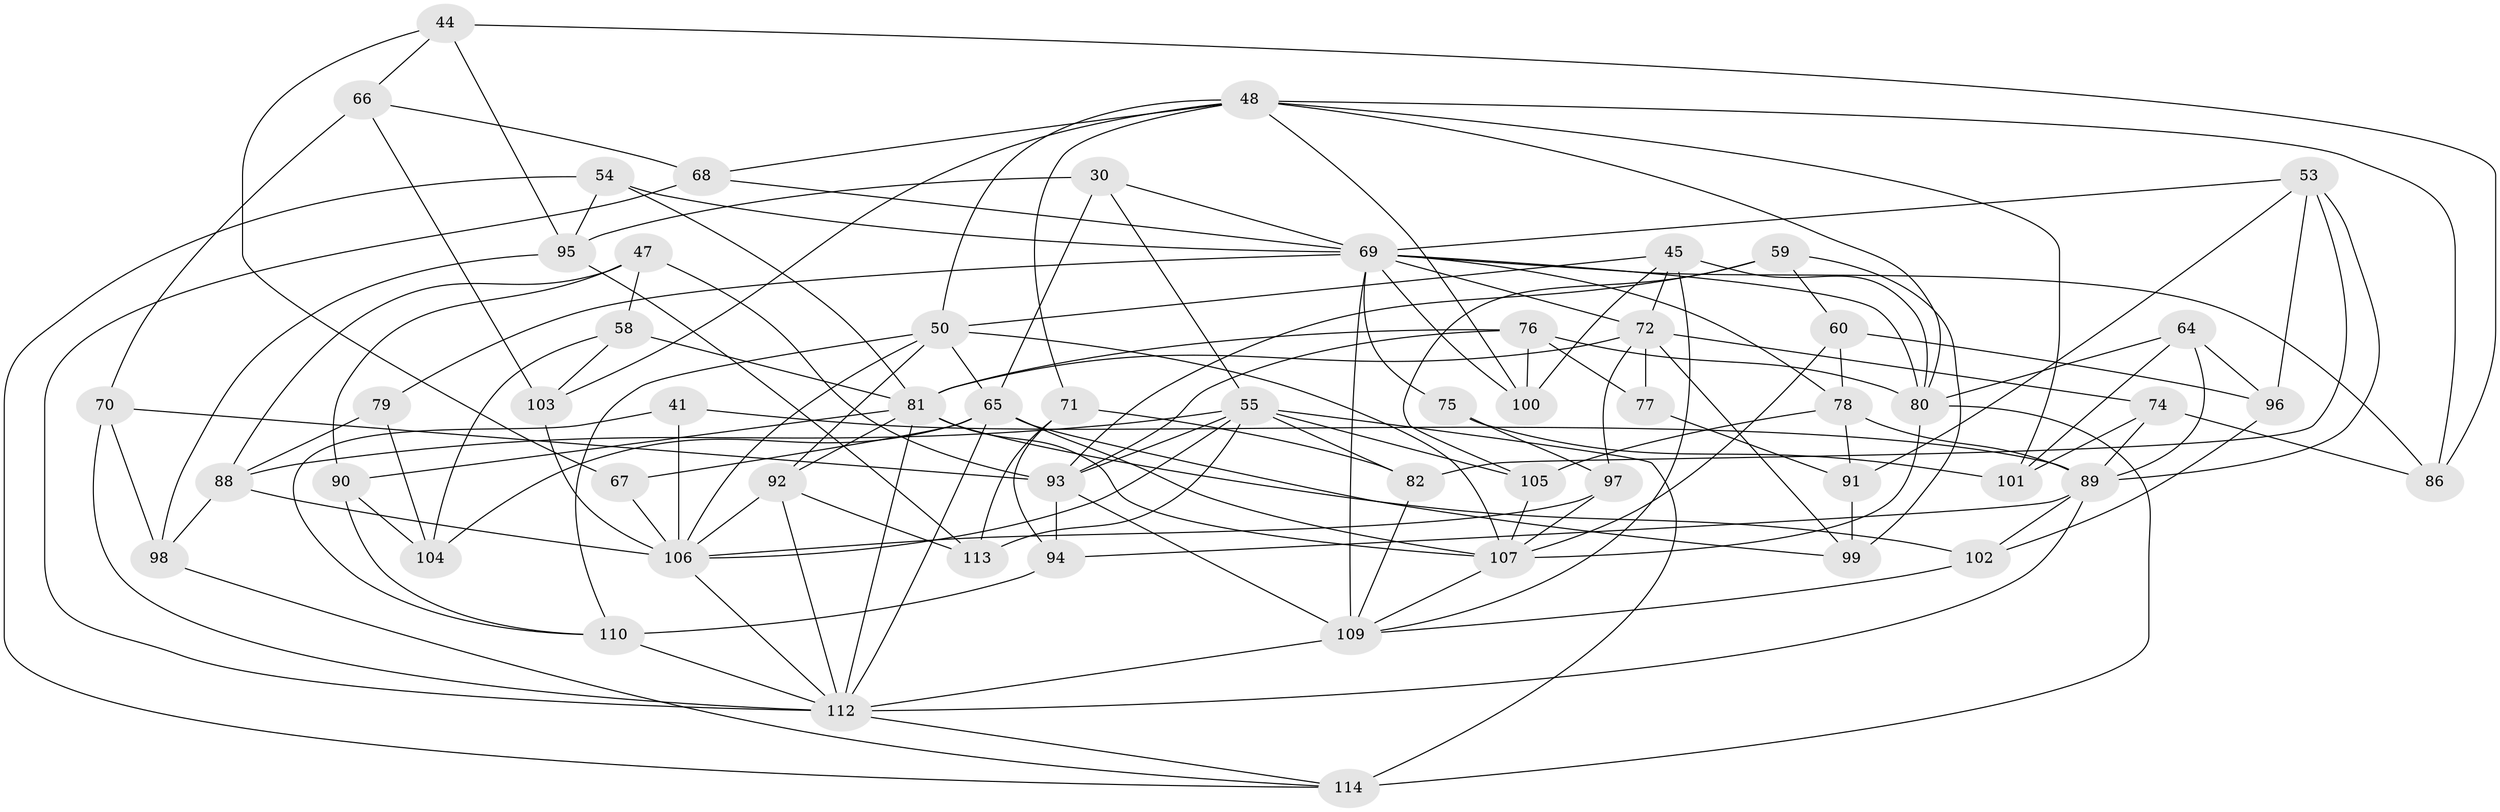 // original degree distribution, {4: 1.0}
// Generated by graph-tools (version 1.1) at 2025/59/03/09/25 04:59:03]
// undirected, 57 vertices, 145 edges
graph export_dot {
graph [start="1"]
  node [color=gray90,style=filled];
  30;
  41;
  44;
  45 [super="+38"];
  47;
  48 [super="+7+17"];
  50 [super="+2+13"];
  53 [super="+51"];
  54;
  55 [super="+40"];
  58;
  59;
  60;
  64;
  65 [super="+10+14"];
  66;
  67 [super="+35"];
  68;
  69 [super="+63"];
  70;
  71;
  72 [super="+57"];
  74;
  75;
  76 [super="+28+25"];
  77;
  78 [super="+32"];
  79;
  80 [super="+3+29"];
  81 [super="+11+15+18+26"];
  82 [super="+16"];
  86;
  88 [super="+22"];
  89 [super="+36+46"];
  90;
  91;
  92 [super="+61"];
  93 [super="+43"];
  94;
  95 [super="+84"];
  96;
  97 [super="+31"];
  98;
  99;
  100;
  101;
  102;
  103;
  104;
  105;
  106 [super="+83+42"];
  107 [super="+39+73"];
  109 [super="+108+87"];
  110 [super="+85"];
  112 [super="+19+56+34+111"];
  113 [super="+27"];
  114 [super="+52"];
  30 -- 69;
  30 -- 95;
  30 -- 65;
  30 -- 55;
  41 -- 110;
  41 -- 106 [weight=2];
  41 -- 89;
  44 -- 66;
  44 -- 67;
  44 -- 86;
  44 -- 95;
  45 -- 100;
  45 -- 80;
  45 -- 109 [weight=2];
  45 -- 72;
  45 -- 50;
  47 -- 58;
  47 -- 88;
  47 -- 90;
  47 -- 93;
  48 -- 68;
  48 -- 80;
  48 -- 101;
  48 -- 50;
  48 -- 71;
  48 -- 100;
  48 -- 86;
  48 -- 103;
  50 -- 92 [weight=2];
  50 -- 65;
  50 -- 106;
  50 -- 110;
  50 -- 107;
  53 -- 82 [weight=2];
  53 -- 96;
  53 -- 91;
  53 -- 69;
  53 -- 89;
  54 -- 95;
  54 -- 114;
  54 -- 81;
  54 -- 69;
  55 -- 93;
  55 -- 82 [weight=2];
  55 -- 105;
  55 -- 113 [weight=2];
  55 -- 114;
  55 -- 88;
  55 -- 106;
  58 -- 104;
  58 -- 103;
  58 -- 81;
  59 -- 99;
  59 -- 105;
  59 -- 60;
  59 -- 93;
  60 -- 96;
  60 -- 78;
  60 -- 107;
  64 -- 96;
  64 -- 101;
  64 -- 80;
  64 -- 89;
  65 -- 99;
  65 -- 104;
  65 -- 67 [weight=2];
  65 -- 112;
  65 -- 107;
  66 -- 103;
  66 -- 68;
  66 -- 70;
  67 -- 106 [weight=3];
  68 -- 112;
  68 -- 69;
  69 -- 75;
  69 -- 100;
  69 -- 72;
  69 -- 78 [weight=2];
  69 -- 79;
  69 -- 80;
  69 -- 86;
  69 -- 109 [weight=2];
  70 -- 98;
  70 -- 93;
  70 -- 112;
  71 -- 94;
  71 -- 82;
  71 -- 113;
  72 -- 74;
  72 -- 97 [weight=2];
  72 -- 81;
  72 -- 99;
  72 -- 77;
  74 -- 101;
  74 -- 89;
  74 -- 86;
  75 -- 97 [weight=2];
  75 -- 101;
  76 -- 80;
  76 -- 81 [weight=3];
  76 -- 100;
  76 -- 93 [weight=3];
  76 -- 77 [weight=2];
  77 -- 91;
  78 -- 105;
  78 -- 91;
  78 -- 89;
  79 -- 88 [weight=2];
  79 -- 104;
  80 -- 107;
  80 -- 114 [weight=2];
  81 -- 90;
  81 -- 92;
  81 -- 102;
  81 -- 112 [weight=2];
  81 -- 107;
  82 -- 109;
  88 -- 98;
  88 -- 106;
  89 -- 112;
  89 -- 94;
  89 -- 102;
  90 -- 104;
  90 -- 110;
  91 -- 99;
  92 -- 113 [weight=3];
  92 -- 106;
  92 -- 112;
  93 -- 109 [weight=2];
  93 -- 94;
  94 -- 110;
  95 -- 98;
  95 -- 113 [weight=2];
  96 -- 102;
  97 -- 106;
  97 -- 107;
  98 -- 114;
  102 -- 109;
  103 -- 106;
  105 -- 107;
  106 -- 112;
  107 -- 109;
  109 -- 112;
  110 -- 112 [weight=2];
  112 -- 114;
}
